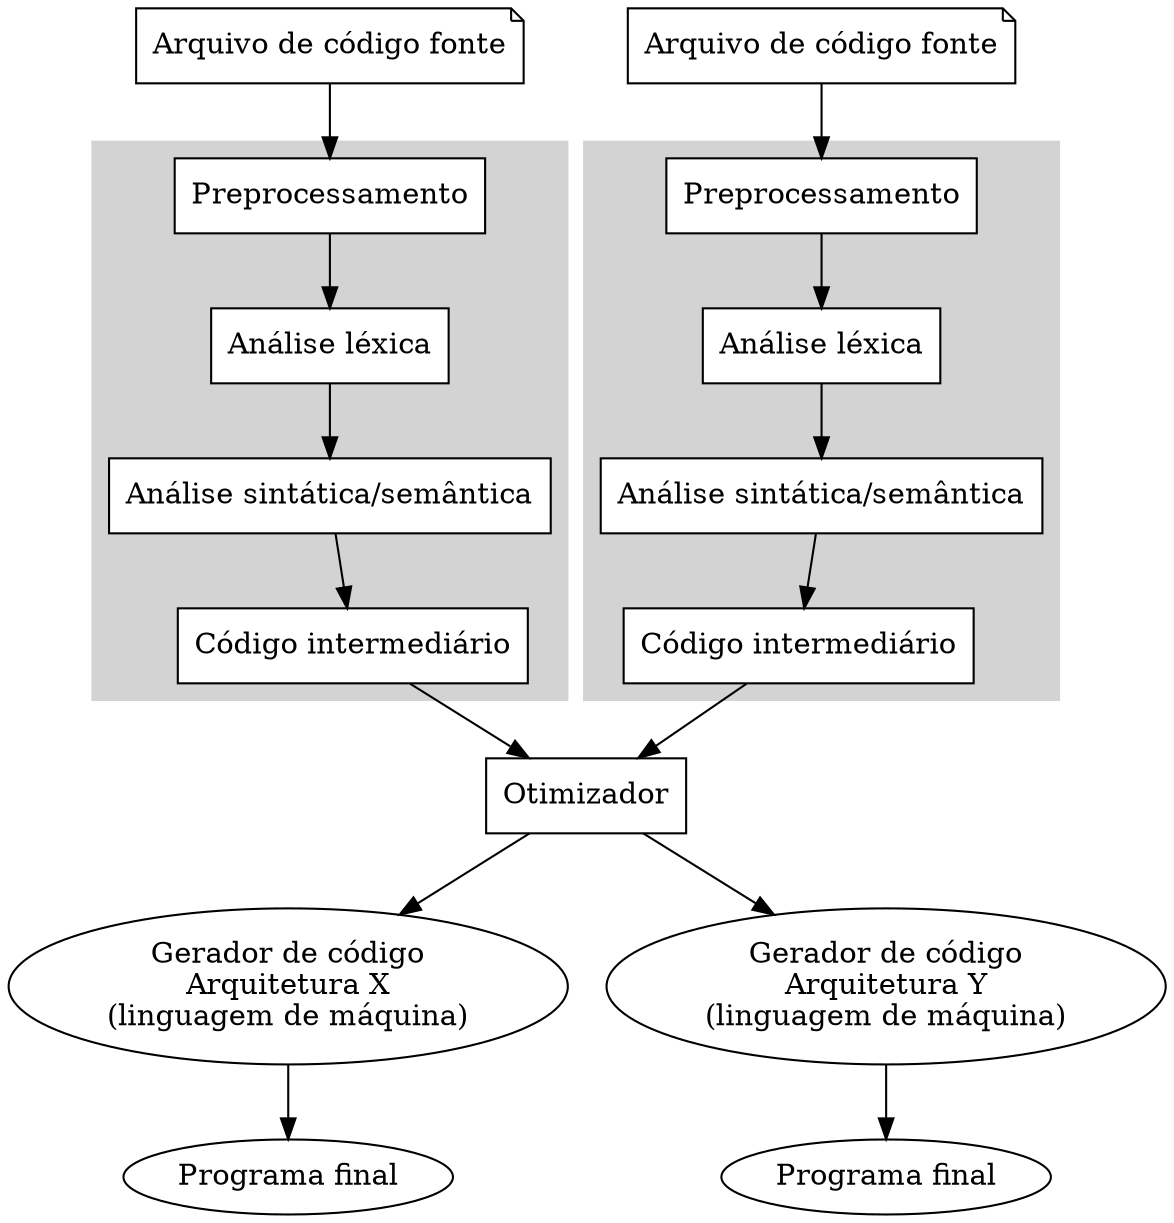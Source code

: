 // Autor: Ivan Sichmann Freitas
// Licença: WTFPL
digraph compiler {

	subgraph source1 {
		source_file1 [label="Arquivo de código fonte",shape=note];
		source_file1 -> pp_1;
	}

	subgraph source2 {
		source_file2 [label="Arquivo de código fonte",shape=note];
		source_file2 -> pp_2;
	}

	subgraph cluster_compilation1 {
		style=filled;
		color=lightgrey;

		pp_1 [label="Preprocessamento",shape=rectangle,style=filled,fillcolor=white];
		lex_1 [label="Análise léxica",shape=rectangle,style=filled,fillcolor=white];
		parsing_1 [label="Análise sintática/semântica",shape=rectangle,style=filled,fillcolor=white];
		inter_code_1 [label="Código intermediário",shape=rectangle,style=filled,fillcolor=white];

		pp_1 -> lex_1 -> parsing_1 -> inter_code_1;
    }

	subgraph cluster_compilation2 {
		style=filled;
		color=lightgrey;

		pp_2 [label="Preprocessamento",shape=rectangle,style=filled,fillcolor=white];
		lex_2 [label="Análise léxica",shape=rectangle,style=filled,fillcolor=white];
		parsing_2 [label="Análise sintática/semântica",shape=rectangle,style=filled,fillcolor=white];
		inter_code_2 [label="Código intermediário",shape=rectangle,style=filled,fillcolor=white];

		pp_2 -> lex_2 -> parsing_2 -> inter_code_2;
    }

    optimizer [label="Otimizador",shape=rectangle];

	inter_code_1 -> optimizer;
	inter_code_2 -> optimizer;
    optimizer -> code_generator_1;
    optimizer -> code_generator_2;
	
	subgraph code_gen1 {
		code_generator_1 [label="Gerador de código\nArquitetura X\n(linguagem de máquina)"];
		program_1 [label="Programa final"];

		code_generator_1 -> program_1;
	}

	subgraph code_gen2 {
		code_generator_2 [label="Gerador de código\nArquitetura Y\n(linguagem de máquina)"];
		program_2 [label="Programa final"];

		code_generator_2 -> program_2;
	}
}
